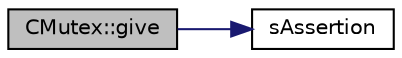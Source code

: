 digraph "CMutex::give"
{
  edge [fontname="Helvetica",fontsize="10",labelfontname="Helvetica",labelfontsize="10"];
  node [fontname="Helvetica",fontsize="10",shape=record];
  rankdir="LR";
  Node1 [label="CMutex::give",height=0.2,width=0.4,color="black", fillcolor="grey75", style="filled" fontcolor="black"];
  Node1 -> Node2 [color="midnightblue",fontsize="10",style="solid"];
  Node2 [label="sAssertion",height=0.2,width=0.4,color="black", fillcolor="white", style="filled",URL="$Assertion_8h.html#a14d6df99a266974cbb25291edd289e78"];
}
